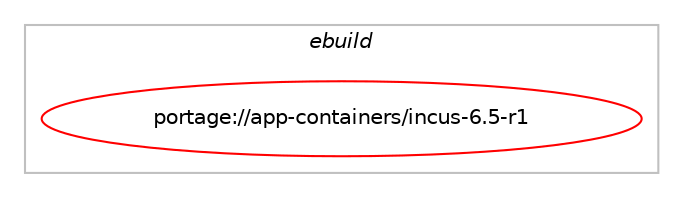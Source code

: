 digraph prolog {

# *************
# Graph options
# *************

newrank=true;
concentrate=true;
compound=true;
graph [rankdir=LR,fontname=Helvetica,fontsize=10,ranksep=1.5];#, ranksep=2.5, nodesep=0.2];
edge  [arrowhead=vee];
node  [fontname=Helvetica,fontsize=10];

# **********
# The ebuild
# **********

subgraph cluster_leftcol {
color=gray;
label=<<i>ebuild</i>>;
id [label="portage://app-containers/incus-6.5-r1", color=red, width=4, href="../app-containers/incus-6.5-r1.svg"];
}

# ****************
# The dependencies
# ****************

subgraph cluster_midcol {
color=gray;
label=<<i>dependencies</i>>;
subgraph cluster_compile {
fillcolor="#eeeeee";
style=filled;
label=<<i>compile</i>>;
# *** BEGIN UNKNOWN DEPENDENCY TYPE (TODO) ***
# id -> equal(package_dependency(portage://app-containers/incus-6.5-r1,install,no,acct-group,incus,none,[,,],[],[]))
# *** END UNKNOWN DEPENDENCY TYPE (TODO) ***

# *** BEGIN UNKNOWN DEPENDENCY TYPE (TODO) ***
# id -> equal(package_dependency(portage://app-containers/incus-6.5-r1,install,no,acct-group,incus-admin,none,[,,],[],[]))
# *** END UNKNOWN DEPENDENCY TYPE (TODO) ***

# *** BEGIN UNKNOWN DEPENDENCY TYPE (TODO) ***
# id -> equal(package_dependency(portage://app-containers/incus-6.5-r1,install,no,app-arch,xz-utils,none,[,,],[],[]))
# *** END UNKNOWN DEPENDENCY TYPE (TODO) ***

# *** BEGIN UNKNOWN DEPENDENCY TYPE (TODO) ***
# id -> equal(package_dependency(portage://app-containers/incus-6.5-r1,install,no,app-containers,lxc,greaterequal,[5.0.0,,,5.0.0],any_same_slot,[use(optenable(apparmor),none),use(enable(seccomp),positive)]))
# *** END UNKNOWN DEPENDENCY TYPE (TODO) ***

# *** BEGIN UNKNOWN DEPENDENCY TYPE (TODO) ***
# id -> equal(package_dependency(portage://app-containers/incus-6.5-r1,install,no,dev-db,sqlite,none,[,,],[slot(3)],[]))
# *** END UNKNOWN DEPENDENCY TYPE (TODO) ***

# *** BEGIN UNKNOWN DEPENDENCY TYPE (TODO) ***
# id -> equal(package_dependency(portage://app-containers/incus-6.5-r1,install,no,dev-libs,cowsql,greaterequal,[1.15.6,,,1.15.6],[],[]))
# *** END UNKNOWN DEPENDENCY TYPE (TODO) ***

# *** BEGIN UNKNOWN DEPENDENCY TYPE (TODO) ***
# id -> equal(package_dependency(portage://app-containers/incus-6.5-r1,install,no,dev-libs,lzo,none,[,,],[],[]))
# *** END UNKNOWN DEPENDENCY TYPE (TODO) ***

# *** BEGIN UNKNOWN DEPENDENCY TYPE (TODO) ***
# id -> equal(package_dependency(portage://app-containers/incus-6.5-r1,install,no,dev-libs,raft,greaterequal,[0.22.1,,,0.22.1],any_same_slot,[use(enable(lz4),none)]))
# *** END UNKNOWN DEPENDENCY TYPE (TODO) ***

# *** BEGIN UNKNOWN DEPENDENCY TYPE (TODO) ***
# id -> equal(package_dependency(portage://app-containers/incus-6.5-r1,install,no,dev-util,xdelta,greaterequal,[3.0,,,3.0],[],[use(enable(lzma),positive)]))
# *** END UNKNOWN DEPENDENCY TYPE (TODO) ***

# *** BEGIN UNKNOWN DEPENDENCY TYPE (TODO) ***
# id -> equal(package_dependency(portage://app-containers/incus-6.5-r1,install,no,net-dns,dnsmasq,none,[,,],[],[use(enable(dhcp),none)]))
# *** END UNKNOWN DEPENDENCY TYPE (TODO) ***

# *** BEGIN UNKNOWN DEPENDENCY TYPE (TODO) ***
# id -> equal(package_dependency(portage://app-containers/incus-6.5-r1,install,no,sys-libs,libcap,none,[,,],[],[]))
# *** END UNKNOWN DEPENDENCY TYPE (TODO) ***

# *** BEGIN UNKNOWN DEPENDENCY TYPE (TODO) ***
# id -> equal(package_dependency(portage://app-containers/incus-6.5-r1,install,no,virtual,udev,none,[,,],[],[]))
# *** END UNKNOWN DEPENDENCY TYPE (TODO) ***

}
subgraph cluster_compileandrun {
fillcolor="#eeeeee";
style=filled;
label=<<i>compile and run</i>>;
}
subgraph cluster_run {
fillcolor="#eeeeee";
style=filled;
label=<<i>run</i>>;
# *** BEGIN UNKNOWN DEPENDENCY TYPE (TODO) ***
# id -> equal(use_conditional_group(positive,fuidshift,portage://app-containers/incus-6.5-r1,[package_dependency(portage://app-containers/incus-6.5-r1,run,weak,app-containers,lxd,none,[,,],[],[])]))
# *** END UNKNOWN DEPENDENCY TYPE (TODO) ***

# *** BEGIN UNKNOWN DEPENDENCY TYPE (TODO) ***
# id -> equal(package_dependency(portage://app-containers/incus-6.5-r1,run,no,acct-group,incus,none,[,,],[],[]))
# *** END UNKNOWN DEPENDENCY TYPE (TODO) ***

# *** BEGIN UNKNOWN DEPENDENCY TYPE (TODO) ***
# id -> equal(package_dependency(portage://app-containers/incus-6.5-r1,run,no,acct-group,incus-admin,none,[,,],[],[]))
# *** END UNKNOWN DEPENDENCY TYPE (TODO) ***

# *** BEGIN UNKNOWN DEPENDENCY TYPE (TODO) ***
# id -> equal(package_dependency(portage://app-containers/incus-6.5-r1,run,no,app-arch,xz-utils,none,[,,],[],[]))
# *** END UNKNOWN DEPENDENCY TYPE (TODO) ***

# *** BEGIN UNKNOWN DEPENDENCY TYPE (TODO) ***
# id -> equal(package_dependency(portage://app-containers/incus-6.5-r1,run,no,app-containers,lxc,greaterequal,[5.0.0,,,5.0.0],any_same_slot,[use(optenable(apparmor),none),use(enable(seccomp),positive)]))
# *** END UNKNOWN DEPENDENCY TYPE (TODO) ***

# *** BEGIN UNKNOWN DEPENDENCY TYPE (TODO) ***
# id -> equal(package_dependency(portage://app-containers/incus-6.5-r1,run,no,dev-db,sqlite,none,[,,],[slot(3)],[]))
# *** END UNKNOWN DEPENDENCY TYPE (TODO) ***

# *** BEGIN UNKNOWN DEPENDENCY TYPE (TODO) ***
# id -> equal(package_dependency(portage://app-containers/incus-6.5-r1,run,no,dev-libs,cowsql,greaterequal,[1.15.6,,,1.15.6],[],[]))
# *** END UNKNOWN DEPENDENCY TYPE (TODO) ***

# *** BEGIN UNKNOWN DEPENDENCY TYPE (TODO) ***
# id -> equal(package_dependency(portage://app-containers/incus-6.5-r1,run,no,dev-libs,lzo,none,[,,],[],[]))
# *** END UNKNOWN DEPENDENCY TYPE (TODO) ***

# *** BEGIN UNKNOWN DEPENDENCY TYPE (TODO) ***
# id -> equal(package_dependency(portage://app-containers/incus-6.5-r1,run,no,dev-libs,raft,greaterequal,[0.22.1,,,0.22.1],any_same_slot,[use(enable(lz4),none)]))
# *** END UNKNOWN DEPENDENCY TYPE (TODO) ***

# *** BEGIN UNKNOWN DEPENDENCY TYPE (TODO) ***
# id -> equal(package_dependency(portage://app-containers/incus-6.5-r1,run,no,dev-util,xdelta,greaterequal,[3.0,,,3.0],[],[use(enable(lzma),positive)]))
# *** END UNKNOWN DEPENDENCY TYPE (TODO) ***

# *** BEGIN UNKNOWN DEPENDENCY TYPE (TODO) ***
# id -> equal(package_dependency(portage://app-containers/incus-6.5-r1,run,no,net-dns,dnsmasq,none,[,,],[],[use(enable(dhcp),none)]))
# *** END UNKNOWN DEPENDENCY TYPE (TODO) ***

# *** BEGIN UNKNOWN DEPENDENCY TYPE (TODO) ***
# id -> equal(package_dependency(portage://app-containers/incus-6.5-r1,run,no,net-firewall,ebtables,none,[,,],[],[]))
# *** END UNKNOWN DEPENDENCY TYPE (TODO) ***

# *** BEGIN UNKNOWN DEPENDENCY TYPE (TODO) ***
# id -> equal(package_dependency(portage://app-containers/incus-6.5-r1,run,no,net-firewall,iptables,none,[,,],[],[]))
# *** END UNKNOWN DEPENDENCY TYPE (TODO) ***

# *** BEGIN UNKNOWN DEPENDENCY TYPE (TODO) ***
# id -> equal(package_dependency(portage://app-containers/incus-6.5-r1,run,no,sys-apps,iproute2,none,[,,],[],[]))
# *** END UNKNOWN DEPENDENCY TYPE (TODO) ***

# *** BEGIN UNKNOWN DEPENDENCY TYPE (TODO) ***
# id -> equal(package_dependency(portage://app-containers/incus-6.5-r1,run,no,sys-fs,fuse,none,[,,],any_different_slot,[]))
# *** END UNKNOWN DEPENDENCY TYPE (TODO) ***

# *** BEGIN UNKNOWN DEPENDENCY TYPE (TODO) ***
# id -> equal(package_dependency(portage://app-containers/incus-6.5-r1,run,no,sys-fs,lxcfs,greaterequal,[5.0.0,,,5.0.0],[],[]))
# *** END UNKNOWN DEPENDENCY TYPE (TODO) ***

# *** BEGIN UNKNOWN DEPENDENCY TYPE (TODO) ***
# id -> equal(package_dependency(portage://app-containers/incus-6.5-r1,run,no,sys-fs,squashfs-tools,none,[,,],[],[use(enable(lzma),none)]))
# *** END UNKNOWN DEPENDENCY TYPE (TODO) ***

# *** BEGIN UNKNOWN DEPENDENCY TYPE (TODO) ***
# id -> equal(package_dependency(portage://app-containers/incus-6.5-r1,run,no,sys-libs,libcap,none,[,,],[],[]))
# *** END UNKNOWN DEPENDENCY TYPE (TODO) ***

# *** BEGIN UNKNOWN DEPENDENCY TYPE (TODO) ***
# id -> equal(package_dependency(portage://app-containers/incus-6.5-r1,run,no,virtual,acl,none,[,,],[],[]))
# *** END UNKNOWN DEPENDENCY TYPE (TODO) ***

# *** BEGIN UNKNOWN DEPENDENCY TYPE (TODO) ***
# id -> equal(package_dependency(portage://app-containers/incus-6.5-r1,run,no,virtual,udev,none,[,,],[],[]))
# *** END UNKNOWN DEPENDENCY TYPE (TODO) ***

}
}

# **************
# The candidates
# **************

subgraph cluster_choices {
rank=same;
color=gray;
label=<<i>candidates</i>>;

}

}
